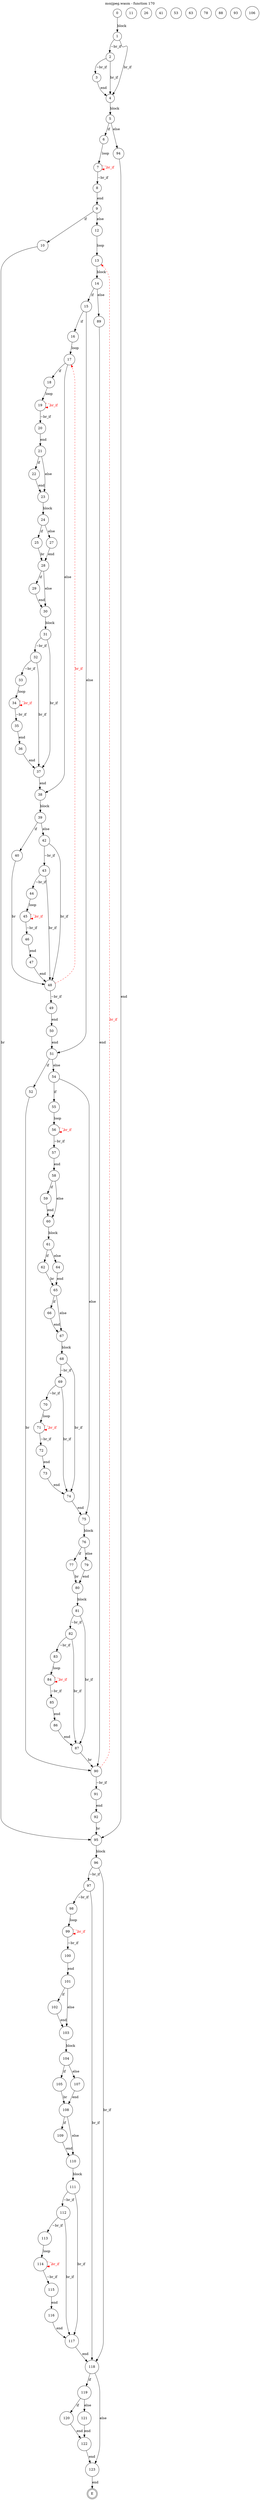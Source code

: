digraph finite_state_machine {
    label = "mozjpeg.wasm - function 170"
    labelloc =  t
    labelfontsize = 16
    labelfontcolor = black
    labelfontname = "Helvetica"
    node [shape = doublecircle]; E ;
node [shape=circle, fontcolor=black, style="", label="0"]0
node [shape=circle, fontcolor=black, style="", label="1"]1
node [shape=circle, fontcolor=black, style="", label="2"]2
node [shape=circle, fontcolor=black, style="", label="3"]3
node [shape=circle, fontcolor=black, style="", label="4"]4
node [shape=circle, fontcolor=black, style="", label="5"]5
node [shape=circle, fontcolor=black, style="", label="6"]6
node [shape=circle, fontcolor=black, style="", label="7"]7
node [shape=circle, fontcolor=black, style="", label="8"]8
node [shape=circle, fontcolor=black, style="", label="9"]9
node [shape=circle, fontcolor=black, style="", label="10"]10
node [shape=circle, fontcolor=black, style="", label="11"]11
node [shape=circle, fontcolor=black, style="", label="12"]12
node [shape=circle, fontcolor=black, style="", label="13"]13
node [shape=circle, fontcolor=black, style="", label="14"]14
node [shape=circle, fontcolor=black, style="", label="15"]15
node [shape=circle, fontcolor=black, style="", label="16"]16
node [shape=circle, fontcolor=black, style="", label="17"]17
node [shape=circle, fontcolor=black, style="", label="18"]18
node [shape=circle, fontcolor=black, style="", label="19"]19
node [shape=circle, fontcolor=black, style="", label="20"]20
node [shape=circle, fontcolor=black, style="", label="21"]21
node [shape=circle, fontcolor=black, style="", label="22"]22
node [shape=circle, fontcolor=black, style="", label="23"]23
node [shape=circle, fontcolor=black, style="", label="24"]24
node [shape=circle, fontcolor=black, style="", label="25"]25
node [shape=circle, fontcolor=black, style="", label="26"]26
node [shape=circle, fontcolor=black, style="", label="27"]27
node [shape=circle, fontcolor=black, style="", label="28"]28
node [shape=circle, fontcolor=black, style="", label="29"]29
node [shape=circle, fontcolor=black, style="", label="30"]30
node [shape=circle, fontcolor=black, style="", label="31"]31
node [shape=circle, fontcolor=black, style="", label="32"]32
node [shape=circle, fontcolor=black, style="", label="33"]33
node [shape=circle, fontcolor=black, style="", label="34"]34
node [shape=circle, fontcolor=black, style="", label="35"]35
node [shape=circle, fontcolor=black, style="", label="36"]36
node [shape=circle, fontcolor=black, style="", label="37"]37
node [shape=circle, fontcolor=black, style="", label="38"]38
node [shape=circle, fontcolor=black, style="", label="39"]39
node [shape=circle, fontcolor=black, style="", label="40"]40
node [shape=circle, fontcolor=black, style="", label="41"]41
node [shape=circle, fontcolor=black, style="", label="42"]42
node [shape=circle, fontcolor=black, style="", label="43"]43
node [shape=circle, fontcolor=black, style="", label="44"]44
node [shape=circle, fontcolor=black, style="", label="45"]45
node [shape=circle, fontcolor=black, style="", label="46"]46
node [shape=circle, fontcolor=black, style="", label="47"]47
node [shape=circle, fontcolor=black, style="", label="48"]48
node [shape=circle, fontcolor=black, style="", label="49"]49
node [shape=circle, fontcolor=black, style="", label="50"]50
node [shape=circle, fontcolor=black, style="", label="51"]51
node [shape=circle, fontcolor=black, style="", label="52"]52
node [shape=circle, fontcolor=black, style="", label="53"]53
node [shape=circle, fontcolor=black, style="", label="54"]54
node [shape=circle, fontcolor=black, style="", label="55"]55
node [shape=circle, fontcolor=black, style="", label="56"]56
node [shape=circle, fontcolor=black, style="", label="57"]57
node [shape=circle, fontcolor=black, style="", label="58"]58
node [shape=circle, fontcolor=black, style="", label="59"]59
node [shape=circle, fontcolor=black, style="", label="60"]60
node [shape=circle, fontcolor=black, style="", label="61"]61
node [shape=circle, fontcolor=black, style="", label="62"]62
node [shape=circle, fontcolor=black, style="", label="63"]63
node [shape=circle, fontcolor=black, style="", label="64"]64
node [shape=circle, fontcolor=black, style="", label="65"]65
node [shape=circle, fontcolor=black, style="", label="66"]66
node [shape=circle, fontcolor=black, style="", label="67"]67
node [shape=circle, fontcolor=black, style="", label="68"]68
node [shape=circle, fontcolor=black, style="", label="69"]69
node [shape=circle, fontcolor=black, style="", label="70"]70
node [shape=circle, fontcolor=black, style="", label="71"]71
node [shape=circle, fontcolor=black, style="", label="72"]72
node [shape=circle, fontcolor=black, style="", label="73"]73
node [shape=circle, fontcolor=black, style="", label="74"]74
node [shape=circle, fontcolor=black, style="", label="75"]75
node [shape=circle, fontcolor=black, style="", label="76"]76
node [shape=circle, fontcolor=black, style="", label="77"]77
node [shape=circle, fontcolor=black, style="", label="78"]78
node [shape=circle, fontcolor=black, style="", label="79"]79
node [shape=circle, fontcolor=black, style="", label="80"]80
node [shape=circle, fontcolor=black, style="", label="81"]81
node [shape=circle, fontcolor=black, style="", label="82"]82
node [shape=circle, fontcolor=black, style="", label="83"]83
node [shape=circle, fontcolor=black, style="", label="84"]84
node [shape=circle, fontcolor=black, style="", label="85"]85
node [shape=circle, fontcolor=black, style="", label="86"]86
node [shape=circle, fontcolor=black, style="", label="87"]87
node [shape=circle, fontcolor=black, style="", label="88"]88
node [shape=circle, fontcolor=black, style="", label="89"]89
node [shape=circle, fontcolor=black, style="", label="90"]90
node [shape=circle, fontcolor=black, style="", label="91"]91
node [shape=circle, fontcolor=black, style="", label="92"]92
node [shape=circle, fontcolor=black, style="", label="93"]93
node [shape=circle, fontcolor=black, style="", label="94"]94
node [shape=circle, fontcolor=black, style="", label="95"]95
node [shape=circle, fontcolor=black, style="", label="96"]96
node [shape=circle, fontcolor=black, style="", label="97"]97
node [shape=circle, fontcolor=black, style="", label="98"]98
node [shape=circle, fontcolor=black, style="", label="99"]99
node [shape=circle, fontcolor=black, style="", label="100"]100
node [shape=circle, fontcolor=black, style="", label="101"]101
node [shape=circle, fontcolor=black, style="", label="102"]102
node [shape=circle, fontcolor=black, style="", label="103"]103
node [shape=circle, fontcolor=black, style="", label="104"]104
node [shape=circle, fontcolor=black, style="", label="105"]105
node [shape=circle, fontcolor=black, style="", label="106"]106
node [shape=circle, fontcolor=black, style="", label="107"]107
node [shape=circle, fontcolor=black, style="", label="108"]108
node [shape=circle, fontcolor=black, style="", label="109"]109
node [shape=circle, fontcolor=black, style="", label="110"]110
node [shape=circle, fontcolor=black, style="", label="111"]111
node [shape=circle, fontcolor=black, style="", label="112"]112
node [shape=circle, fontcolor=black, style="", label="113"]113
node [shape=circle, fontcolor=black, style="", label="114"]114
node [shape=circle, fontcolor=black, style="", label="115"]115
node [shape=circle, fontcolor=black, style="", label="116"]116
node [shape=circle, fontcolor=black, style="", label="117"]117
node [shape=circle, fontcolor=black, style="", label="118"]118
node [shape=circle, fontcolor=black, style="", label="119"]119
node [shape=circle, fontcolor=black, style="", label="120"]120
node [shape=circle, fontcolor=black, style="", label="121"]121
node [shape=circle, fontcolor=black, style="", label="122"]122
node [shape=circle, fontcolor=black, style="", label="123"]123
node [shape=circle, fontcolor=black, style="", label="E"]E
    0 -> 1[label="block"];
    1 -> 2[label="~br_if"];
    1 -> 4[label="br_if"];
    2 -> 3[label="~br_if"];
    2 -> 4[label="br_if"];
    3 -> 4[label="end"];
    4 -> 5[label="block"];
    5 -> 6[label="if"];
    5 -> 94[label="else"];
    6 -> 7[label="loop"];
    7 -> 8[label="~br_if"];
    7 -> 7[style="dashed" color="red" fontcolor="red" label="br_if"];
    8 -> 9[label="end"];
    9 -> 10[label="if"];
    9 -> 12[label="else"];
    10 -> 95[label="br"];
    12 -> 13[label="loop"];
    13 -> 14[label="block"];
    14 -> 15[label="if"];
    14 -> 89[label="else"];
    15 -> 16[label="if"];
    15 -> 51[label="else"];
    16 -> 17[label="loop"];
    17 -> 18[label="if"];
    17 -> 38[label="else"];
    18 -> 19[label="loop"];
    19 -> 20[label="~br_if"];
    19 -> 19[style="dashed" color="red" fontcolor="red" label="br_if"];
    20 -> 21[label="end"];
    21 -> 22[label="if"];
    21 -> 23[label="else"];
    22 -> 23[label="end"];
    23 -> 24[label="block"];
    24 -> 25[label="if"];
    24 -> 27[label="else"];
    25 -> 28[label="br"];
    27 -> 28[label="end"];
    28 -> 29[label="if"];
    28 -> 30[label="else"];
    29 -> 30[label="end"];
    30 -> 31[label="block"];
    31 -> 32[label="~br_if"];
    31 -> 37[label="br_if"];
    32 -> 33[label="~br_if"];
    32 -> 37[label="br_if"];
    33 -> 34[label="loop"];
    34 -> 35[label="~br_if"];
    34 -> 34[style="dashed" color="red" fontcolor="red" label="br_if"];
    35 -> 36[label="end"];
    36 -> 37[label="end"];
    37 -> 38[label="end"];
    38 -> 39[label="block"];
    39 -> 40[label="if"];
    39 -> 42[label="else"];
    40 -> 48[label="br"];
    42 -> 43[label="~br_if"];
    42 -> 48[label="br_if"];
    43 -> 44[label="~br_if"];
    43 -> 48[label="br_if"];
    44 -> 45[label="loop"];
    45 -> 46[label="~br_if"];
    45 -> 45[style="dashed" color="red" fontcolor="red" label="br_if"];
    46 -> 47[label="end"];
    47 -> 48[label="end"];
    48 -> 49[label="~br_if"];
    48 -> 17[style="dashed" color="red" fontcolor="red" label="br_if"];
    49 -> 50[label="end"];
    50 -> 51[label="end"];
    51 -> 52[label="if"];
    51 -> 54[label="else"];
    52 -> 90[label="br"];
    54 -> 55[label="if"];
    54 -> 75[label="else"];
    55 -> 56[label="loop"];
    56 -> 57[label="~br_if"];
    56 -> 56[style="dashed" color="red" fontcolor="red" label="br_if"];
    57 -> 58[label="end"];
    58 -> 59[label="if"];
    58 -> 60[label="else"];
    59 -> 60[label="end"];
    60 -> 61[label="block"];
    61 -> 62[label="if"];
    61 -> 64[label="else"];
    62 -> 65[label="br"];
    64 -> 65[label="end"];
    65 -> 66[label="if"];
    65 -> 67[label="else"];
    66 -> 67[label="end"];
    67 -> 68[label="block"];
    68 -> 69[label="~br_if"];
    68 -> 74[label="br_if"];
    69 -> 70[label="~br_if"];
    69 -> 74[label="br_if"];
    70 -> 71[label="loop"];
    71 -> 72[label="~br_if"];
    71 -> 71[style="dashed" color="red" fontcolor="red" label="br_if"];
    72 -> 73[label="end"];
    73 -> 74[label="end"];
    74 -> 75[label="end"];
    75 -> 76[label="block"];
    76 -> 77[label="if"];
    76 -> 79[label="else"];
    77 -> 80[label="br"];
    79 -> 80[label="end"];
    80 -> 81[label="block"];
    81 -> 82[label="~br_if"];
    81 -> 87[label="br_if"];
    82 -> 83[label="~br_if"];
    82 -> 87[label="br_if"];
    83 -> 84[label="loop"];
    84 -> 85[label="~br_if"];
    84 -> 84[style="dashed" color="red" fontcolor="red" label="br_if"];
    85 -> 86[label="end"];
    86 -> 87[label="end"];
    87 -> 90[label="br"];
    89 -> 90[label="end"];
    90 -> 91[label="~br_if"];
    90 -> 13[style="dashed" color="red" fontcolor="red" label="br_if"];
    91 -> 92[label="end"];
    92 -> 95[label="br"];
    94 -> 95[label="end"];
    95 -> 96[label="block"];
    96 -> 97[label="~br_if"];
    96 -> 118[label="br_if"];
    97 -> 98[label="~br_if"];
    97 -> 118[label="br_if"];
    98 -> 99[label="loop"];
    99 -> 100[label="~br_if"];
    99 -> 99[style="dashed" color="red" fontcolor="red" label="br_if"];
    100 -> 101[label="end"];
    101 -> 102[label="if"];
    101 -> 103[label="else"];
    102 -> 103[label="end"];
    103 -> 104[label="block"];
    104 -> 105[label="if"];
    104 -> 107[label="else"];
    105 -> 108[label="br"];
    107 -> 108[label="end"];
    108 -> 109[label="if"];
    108 -> 110[label="else"];
    109 -> 110[label="end"];
    110 -> 111[label="block"];
    111 -> 112[label="~br_if"];
    111 -> 117[label="br_if"];
    112 -> 113[label="~br_if"];
    112 -> 117[label="br_if"];
    113 -> 114[label="loop"];
    114 -> 115[label="~br_if"];
    114 -> 114[style="dashed" color="red" fontcolor="red" label="br_if"];
    115 -> 116[label="end"];
    116 -> 117[label="end"];
    117 -> 118[label="end"];
    118 -> 119[label="if"];
    118 -> 123[label="else"];
    119 -> 120[label="if"];
    119 -> 121[label="else"];
    120 -> 122[label="end"];
    121 -> 122[label="end"];
    122 -> 123[label="end"];
    123 -> E[label="end"];
}
